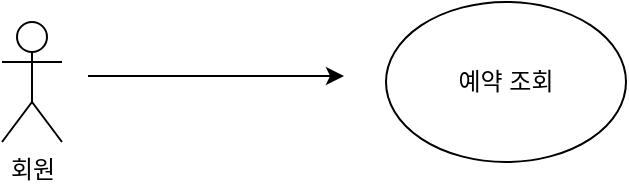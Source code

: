 <mxfile version="14.4.3" type="device"><diagram id="nyqoNmIaCBm9rtc68lRe" name="페이지-1"><mxGraphModel dx="944" dy="632" grid="0" gridSize="10" guides="1" tooltips="1" connect="1" arrows="1" fold="1" page="1" pageScale="1" pageWidth="827" pageHeight="1169" math="0" shadow="0"><root><mxCell id="0"/><mxCell id="1" parent="0"/><mxCell id="cec1IumcUeXuFrgY9hB9-1" value="회원" style="shape=umlActor;verticalLabelPosition=bottom;verticalAlign=top;html=1;outlineConnect=0;" parent="1" vertex="1"><mxGeometry x="140" y="260" width="30" height="60" as="geometry"/></mxCell><mxCell id="cec1IumcUeXuFrgY9hB9-2" value="예약 조회" style="ellipse;whiteSpace=wrap;html=1;" parent="1" vertex="1"><mxGeometry x="332" y="250" width="120" height="80" as="geometry"/></mxCell><mxCell id="cec1IumcUeXuFrgY9hB9-4" value="" style="endArrow=classic;html=1;" parent="1" edge="1"><mxGeometry width="50" height="50" relative="1" as="geometry"><mxPoint x="183" y="287" as="sourcePoint"/><mxPoint x="311" y="287" as="targetPoint"/></mxGeometry></mxCell></root></mxGraphModel></diagram></mxfile>